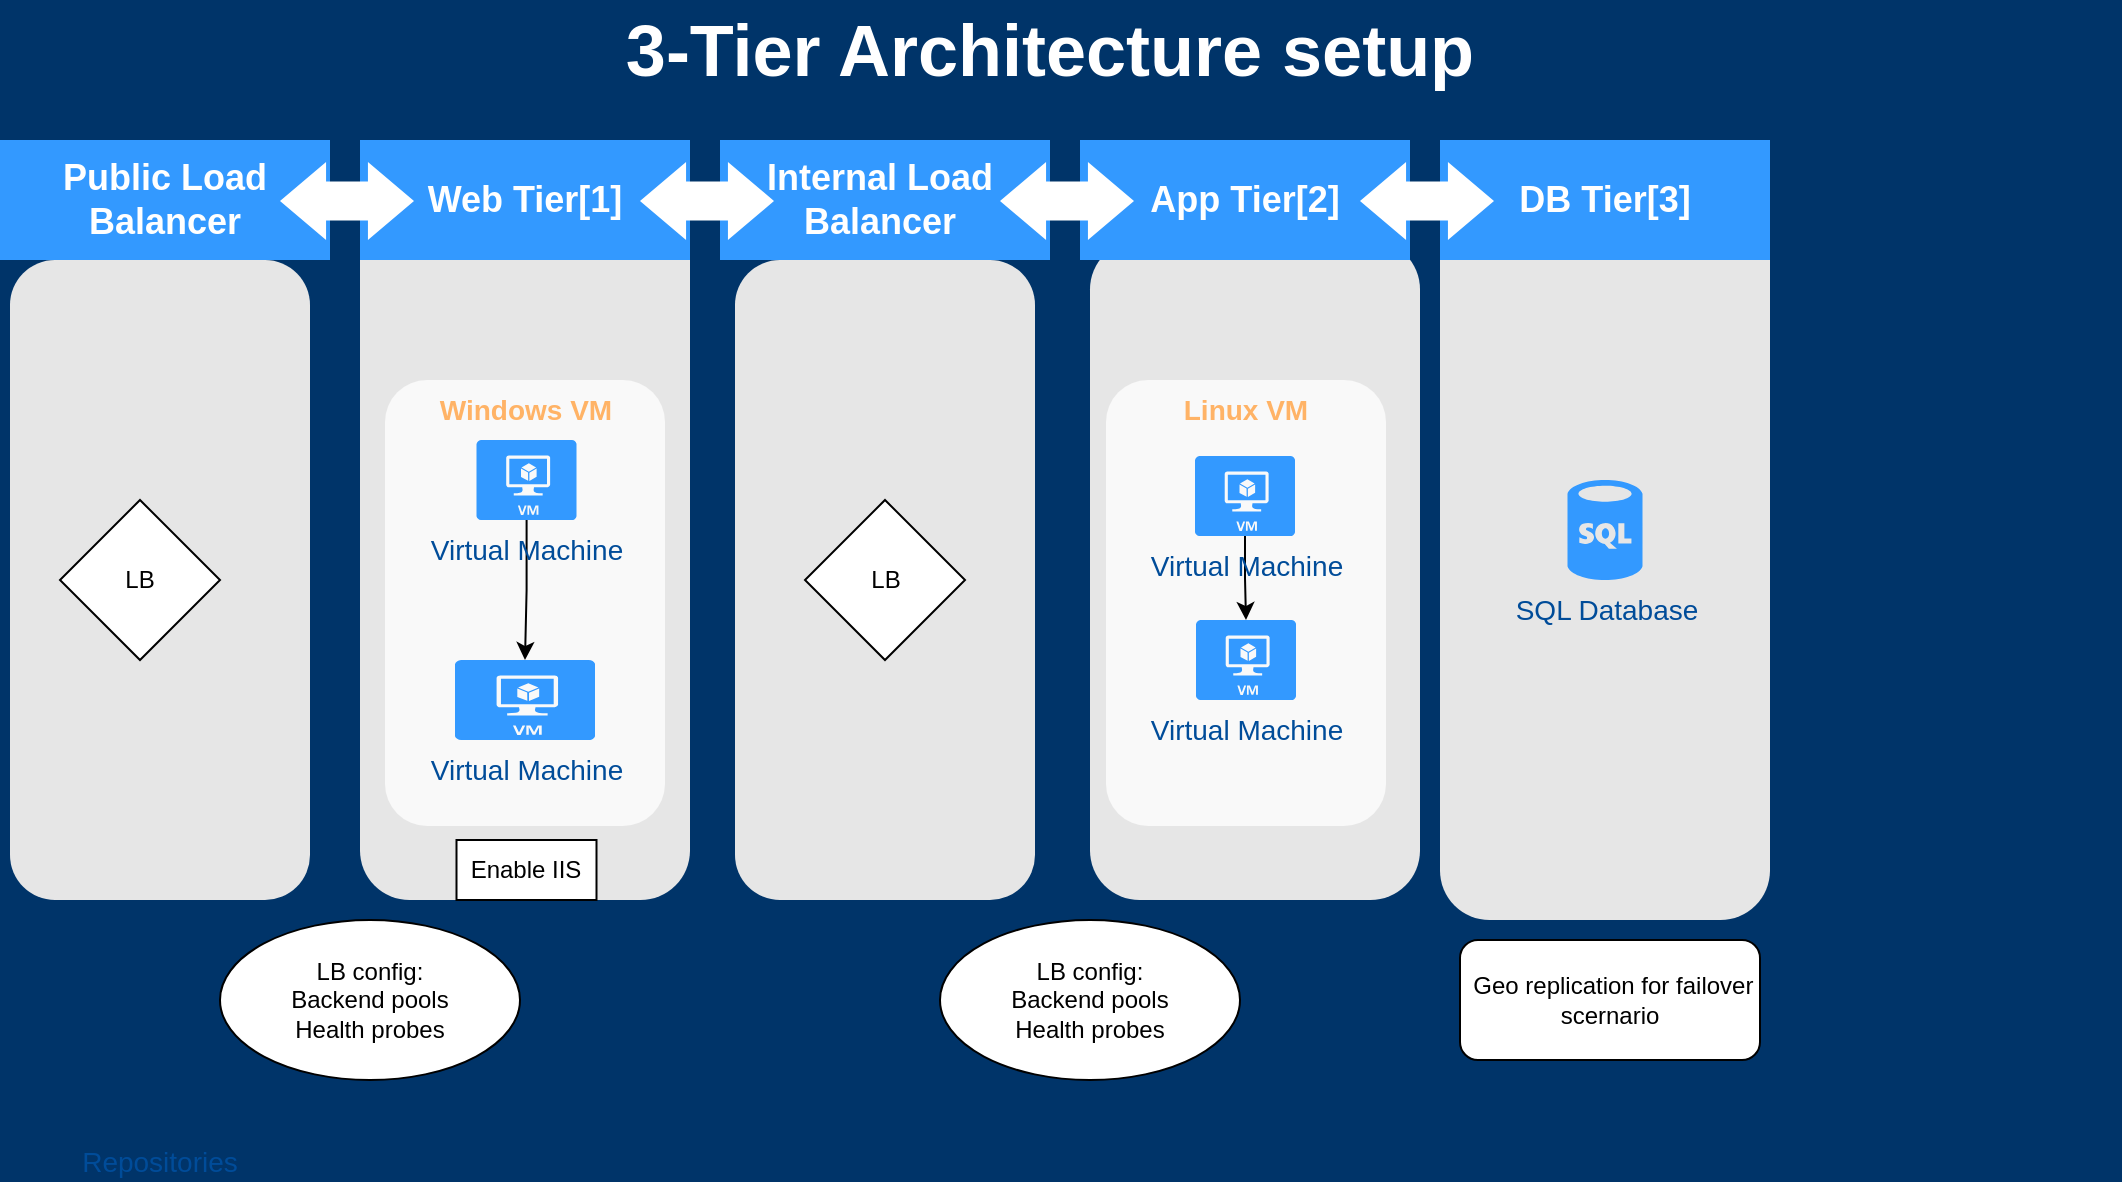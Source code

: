 <mxfile version="21.1.5" type="github">
  <diagram id="6a731a19-8d31-9384-78a2-239565b7b9f0" name="Page-1">
    <mxGraphModel dx="1114" dy="543" grid="1" gridSize="10" guides="1" tooltips="1" connect="1" arrows="1" fold="1" page="1" pageScale="1" pageWidth="1169" pageHeight="827" background="#003469" math="0" shadow="0">
      <root>
        <mxCell id="0" />
        <mxCell id="1" parent="0" />
        <mxCell id="2020" value="" style="rounded=1;whiteSpace=wrap;html=1;dashed=1;strokeColor=none;strokeWidth=2;fillColor=#E6E6E6;fontFamily=Verdana;fontSize=12;fontColor=#00BEF2" parent="1" vertex="1">
          <mxGeometry x="220" y="120" width="165" height="380" as="geometry" />
        </mxCell>
        <mxCell id="2021" value="" style="rounded=1;whiteSpace=wrap;html=1;dashed=1;strokeColor=none;strokeWidth=2;fillColor=#E6E6E6;fontFamily=Verdana;fontSize=12;fontColor=#00BEF2" parent="1" vertex="1">
          <mxGeometry x="45" y="180" width="150" height="320" as="geometry" />
        </mxCell>
        <mxCell id="2022" value="" style="rounded=1;whiteSpace=wrap;html=1;dashed=1;strokeColor=none;strokeWidth=2;fillColor=#E6E6E6;fontFamily=Verdana;fontSize=12;fontColor=#00BEF2" parent="1" vertex="1">
          <mxGeometry x="585" y="170" width="165" height="330" as="geometry" />
        </mxCell>
        <mxCell id="2023" value="" style="rounded=1;whiteSpace=wrap;html=1;dashed=1;strokeColor=none;strokeWidth=2;fillColor=#E6E6E6;fontFamily=Verdana;fontSize=12;fontColor=#00BEF2" parent="1" vertex="1">
          <mxGeometry x="760" y="120" width="165" height="390" as="geometry" />
        </mxCell>
        <mxCell id="2025" value="Public Load Balancer" style="whiteSpace=wrap;html=1;dashed=1;strokeColor=none;strokeWidth=2;fillColor=#3399FF;fontFamily=Helvetica;fontSize=18;fontColor=#FFFFFF;fontStyle=1" parent="1" vertex="1">
          <mxGeometry x="40" y="120" width="165" height="60" as="geometry" />
        </mxCell>
        <mxCell id="2026" value="Web Tier[1]" style="whiteSpace=wrap;html=1;dashed=1;strokeColor=none;strokeWidth=2;fillColor=#3399FF;fontFamily=Helvetica;fontSize=18;fontColor=#FFFFFF;fontStyle=1" parent="1" vertex="1">
          <mxGeometry x="220" y="120" width="165" height="60" as="geometry" />
        </mxCell>
        <mxCell id="2027" value="Internal Load&amp;nbsp;&lt;br&gt;Balancer&lt;span style=&quot;white-space: pre;&quot;&gt;	&lt;/span&gt;" style="whiteSpace=wrap;html=1;dashed=1;strokeColor=none;strokeWidth=2;fillColor=#3399FF;fontFamily=Helvetica;fontSize=18;fontColor=#FFFFFF;fontStyle=1" parent="1" vertex="1">
          <mxGeometry x="400" y="120" width="165" height="60" as="geometry" />
        </mxCell>
        <mxCell id="2028" value="App Tier[2]" style="whiteSpace=wrap;html=1;dashed=1;strokeColor=none;strokeWidth=2;fillColor=#3399FF;fontFamily=Helvetica;fontSize=18;fontColor=#FFFFFF;fontStyle=1" parent="1" vertex="1">
          <mxGeometry x="580" y="120" width="165" height="60" as="geometry" />
        </mxCell>
        <mxCell id="2029" value="DB Tier[3]" style="whiteSpace=wrap;html=1;dashed=1;strokeColor=none;strokeWidth=2;fillColor=#3399FF;fontFamily=Helvetica;fontSize=18;fontColor=#FFFFFF;fontStyle=1" parent="1" vertex="1">
          <mxGeometry x="760" y="120" width="165" height="60" as="geometry" />
        </mxCell>
        <mxCell id="2031" value="" style="shape=mxgraph.arrows.two_way_arrow_horizontal;html=1;verticalLabelPosition=bottom;verticalAlign=top;strokeWidth=2;strokeColor=none;dashed=1;fillColor=#FFFFFF;fontFamily=Verdana;fontSize=12;fontColor=#00BEF2" parent="1" vertex="1">
          <mxGeometry x="180" y="131" width="67" height="39" as="geometry" />
        </mxCell>
        <mxCell id="2032" value="" style="shape=mxgraph.arrows.two_way_arrow_horizontal;html=1;verticalLabelPosition=bottom;verticalAlign=top;strokeWidth=2;strokeColor=none;dashed=1;fillColor=#FFFFFF;fontFamily=Verdana;fontSize=12;fontColor=#00BEF2" parent="1" vertex="1">
          <mxGeometry x="360" y="131" width="67" height="39" as="geometry" />
        </mxCell>
        <mxCell id="2033" value="" style="shape=mxgraph.arrows.two_way_arrow_horizontal;html=1;verticalLabelPosition=bottom;verticalAlign=top;strokeWidth=2;strokeColor=none;dashed=1;fillColor=#FFFFFF;fontFamily=Verdana;fontSize=12;fontColor=#00BEF2" parent="1" vertex="1">
          <mxGeometry x="540" y="131" width="67" height="39" as="geometry" />
        </mxCell>
        <mxCell id="2034" value="" style="shape=mxgraph.arrows.two_way_arrow_horizontal;html=1;verticalLabelPosition=bottom;verticalAlign=top;strokeWidth=2;strokeColor=none;dashed=1;fillColor=#FFFFFF;fontFamily=Verdana;fontSize=12;fontColor=#00BEF2" parent="1" vertex="1">
          <mxGeometry x="720" y="131" width="67" height="39" as="geometry" />
        </mxCell>
        <mxCell id="2044" value="Repositories" style="text;html=1;strokeColor=none;fillColor=none;align=center;verticalAlign=middle;whiteSpace=wrap;overflow=hidden;dashed=1;fontSize=14;fontColor=#004C99" parent="1" vertex="1">
          <mxGeometry x="60" y="620" width="120" height="20" as="geometry" />
        </mxCell>
        <mxCell id="2047" value="3-Tier Architecture setup&amp;nbsp;" style="text;html=1;strokeColor=none;fillColor=none;align=center;verticalAlign=middle;whiteSpace=wrap;overflow=hidden;dashed=1;fontSize=36;fontColor=#FFFFFF;fontFamily=Helvetica;fontStyle=1" parent="1" vertex="1">
          <mxGeometry x="40" y="50" width="1060" height="50" as="geometry" />
        </mxCell>
        <mxCell id="2068" value="Windows VM" style="rounded=1;whiteSpace=wrap;html=1;dashed=1;strokeColor=none;strokeWidth=2;fillColor=#FFFFFF;fontFamily=Helvetica;fontSize=14;fontColor=#FFB366;opacity=75;verticalAlign=top;fontStyle=1" parent="1" vertex="1">
          <mxGeometry x="232.5" y="240" width="140" height="223" as="geometry" />
        </mxCell>
        <mxCell id="MkONCTIsUJINHOFJXCYc-2087" value="" style="edgeStyle=orthogonalEdgeStyle;rounded=0;orthogonalLoop=1;jettySize=auto;html=1;" edge="1" parent="1" source="2070" target="MkONCTIsUJINHOFJXCYc-2085">
          <mxGeometry relative="1" as="geometry" />
        </mxCell>
        <mxCell id="2070" value="Virtual Machine" style="verticalLabelPosition=bottom;html=1;verticalAlign=top;strokeColor=none;fillColor=#3399FF;shape=mxgraph.azure.virtual_machine;dashed=1;fontSize=14;fontColor=#004C99" parent="1" vertex="1">
          <mxGeometry x="278.25" y="270" width="50" height="40" as="geometry" />
        </mxCell>
        <mxCell id="MkONCTIsUJINHOFJXCYc-2085" value="Virtual Machine" style="verticalLabelPosition=bottom;html=1;verticalAlign=top;strokeColor=none;fillColor=#3399FF;shape=mxgraph.azure.virtual_machine;dashed=1;fontSize=14;fontColor=#004C99" vertex="1" parent="1">
          <mxGeometry x="267.5" y="380" width="70" height="40" as="geometry" />
        </mxCell>
        <mxCell id="MkONCTIsUJINHOFJXCYc-2089" value="Linux VM" style="rounded=1;whiteSpace=wrap;html=1;dashed=1;strokeColor=none;strokeWidth=2;fillColor=#FFFFFF;fontFamily=Helvetica;fontSize=14;fontColor=#FFB366;opacity=75;verticalAlign=top;fontStyle=1" vertex="1" parent="1">
          <mxGeometry x="593" y="240" width="140" height="223" as="geometry" />
        </mxCell>
        <mxCell id="MkONCTIsUJINHOFJXCYc-2090" value="Virtual Machine&lt;br&gt;" style="verticalLabelPosition=bottom;html=1;verticalAlign=top;strokeColor=none;fillColor=#3399FF;shape=mxgraph.azure.virtual_machine;dashed=1;fontSize=14;fontColor=#004C99" vertex="1" parent="1">
          <mxGeometry x="638" y="360" width="50" height="40" as="geometry" />
        </mxCell>
        <mxCell id="MkONCTIsUJINHOFJXCYc-2099" value="" style="edgeStyle=orthogonalEdgeStyle;rounded=0;orthogonalLoop=1;jettySize=auto;html=1;" edge="1" parent="1" source="MkONCTIsUJINHOFJXCYc-2091" target="MkONCTIsUJINHOFJXCYc-2090">
          <mxGeometry relative="1" as="geometry" />
        </mxCell>
        <mxCell id="MkONCTIsUJINHOFJXCYc-2091" value="Virtual Machine&lt;br&gt;" style="verticalLabelPosition=bottom;html=1;verticalAlign=top;strokeColor=none;fillColor=#3399FF;shape=mxgraph.azure.virtual_machine;dashed=1;fontSize=14;fontColor=#004C99" vertex="1" parent="1">
          <mxGeometry x="637.5" y="278" width="50" height="40" as="geometry" />
        </mxCell>
        <mxCell id="MkONCTIsUJINHOFJXCYc-2092" value="LB" style="rhombus;whiteSpace=wrap;html=1;" vertex="1" parent="1">
          <mxGeometry x="70" y="300" width="80" height="80" as="geometry" />
        </mxCell>
        <mxCell id="MkONCTIsUJINHOFJXCYc-2093" value="SQL Database" style="verticalLabelPosition=bottom;html=1;verticalAlign=top;strokeColor=none;fillColor=#3399FF;shape=mxgraph.azure.sql_database;dashed=1;fontFamily=Helvetica;fontSize=14;fontColor=#004C99" vertex="1" parent="1">
          <mxGeometry x="823.75" y="290" width="37.5" height="50" as="geometry" />
        </mxCell>
        <mxCell id="MkONCTIsUJINHOFJXCYc-2094" value="" style="rounded=1;whiteSpace=wrap;html=1;dashed=1;strokeColor=none;strokeWidth=2;fillColor=#E6E6E6;fontFamily=Verdana;fontSize=12;fontColor=#00BEF2" vertex="1" parent="1">
          <mxGeometry x="407.5" y="180" width="150" height="320" as="geometry" />
        </mxCell>
        <mxCell id="MkONCTIsUJINHOFJXCYc-2095" style="edgeStyle=orthogonalEdgeStyle;rounded=0;orthogonalLoop=1;jettySize=auto;html=1;exitX=0.5;exitY=1;exitDx=0;exitDy=0;" edge="1" parent="1" source="2020" target="2020">
          <mxGeometry relative="1" as="geometry" />
        </mxCell>
        <mxCell id="MkONCTIsUJINHOFJXCYc-2096" style="edgeStyle=orthogonalEdgeStyle;rounded=0;orthogonalLoop=1;jettySize=auto;html=1;exitX=0.5;exitY=1;exitDx=0;exitDy=0;" edge="1" parent="1" source="2023" target="2023">
          <mxGeometry relative="1" as="geometry" />
        </mxCell>
        <mxCell id="MkONCTIsUJINHOFJXCYc-2097" style="edgeStyle=orthogonalEdgeStyle;rounded=0;orthogonalLoop=1;jettySize=auto;html=1;exitX=0.5;exitY=1;exitDx=0;exitDy=0;exitPerimeter=0;" edge="1" parent="1" source="MkONCTIsUJINHOFJXCYc-2090" target="MkONCTIsUJINHOFJXCYc-2090">
          <mxGeometry relative="1" as="geometry" />
        </mxCell>
        <mxCell id="MkONCTIsUJINHOFJXCYc-2101" value="LB" style="rhombus;whiteSpace=wrap;html=1;" vertex="1" parent="1">
          <mxGeometry x="442.5" y="300" width="80" height="80" as="geometry" />
        </mxCell>
        <mxCell id="MkONCTIsUJINHOFJXCYc-2102" value="LB config:&lt;br&gt;Backend pools&lt;br&gt;Health probes" style="ellipse;whiteSpace=wrap;html=1;" vertex="1" parent="1">
          <mxGeometry x="510" y="510" width="150" height="80" as="geometry" />
        </mxCell>
        <mxCell id="MkONCTIsUJINHOFJXCYc-2103" value="LB config:&lt;br&gt;Backend pools&lt;br&gt;Health probes" style="ellipse;whiteSpace=wrap;html=1;" vertex="1" parent="1">
          <mxGeometry x="150" y="510" width="150" height="80" as="geometry" />
        </mxCell>
        <mxCell id="MkONCTIsUJINHOFJXCYc-2105" value="&amp;nbsp;Geo replication for failover scernario" style="rounded=1;whiteSpace=wrap;html=1;" vertex="1" parent="1">
          <mxGeometry x="770" y="520" width="150" height="60" as="geometry" />
        </mxCell>
        <mxCell id="MkONCTIsUJINHOFJXCYc-2106" value="Enable IIS" style="whiteSpace=wrap;html=1;" vertex="1" parent="1">
          <mxGeometry x="268.25" y="470" width="70" height="30" as="geometry" />
        </mxCell>
      </root>
    </mxGraphModel>
  </diagram>
</mxfile>
